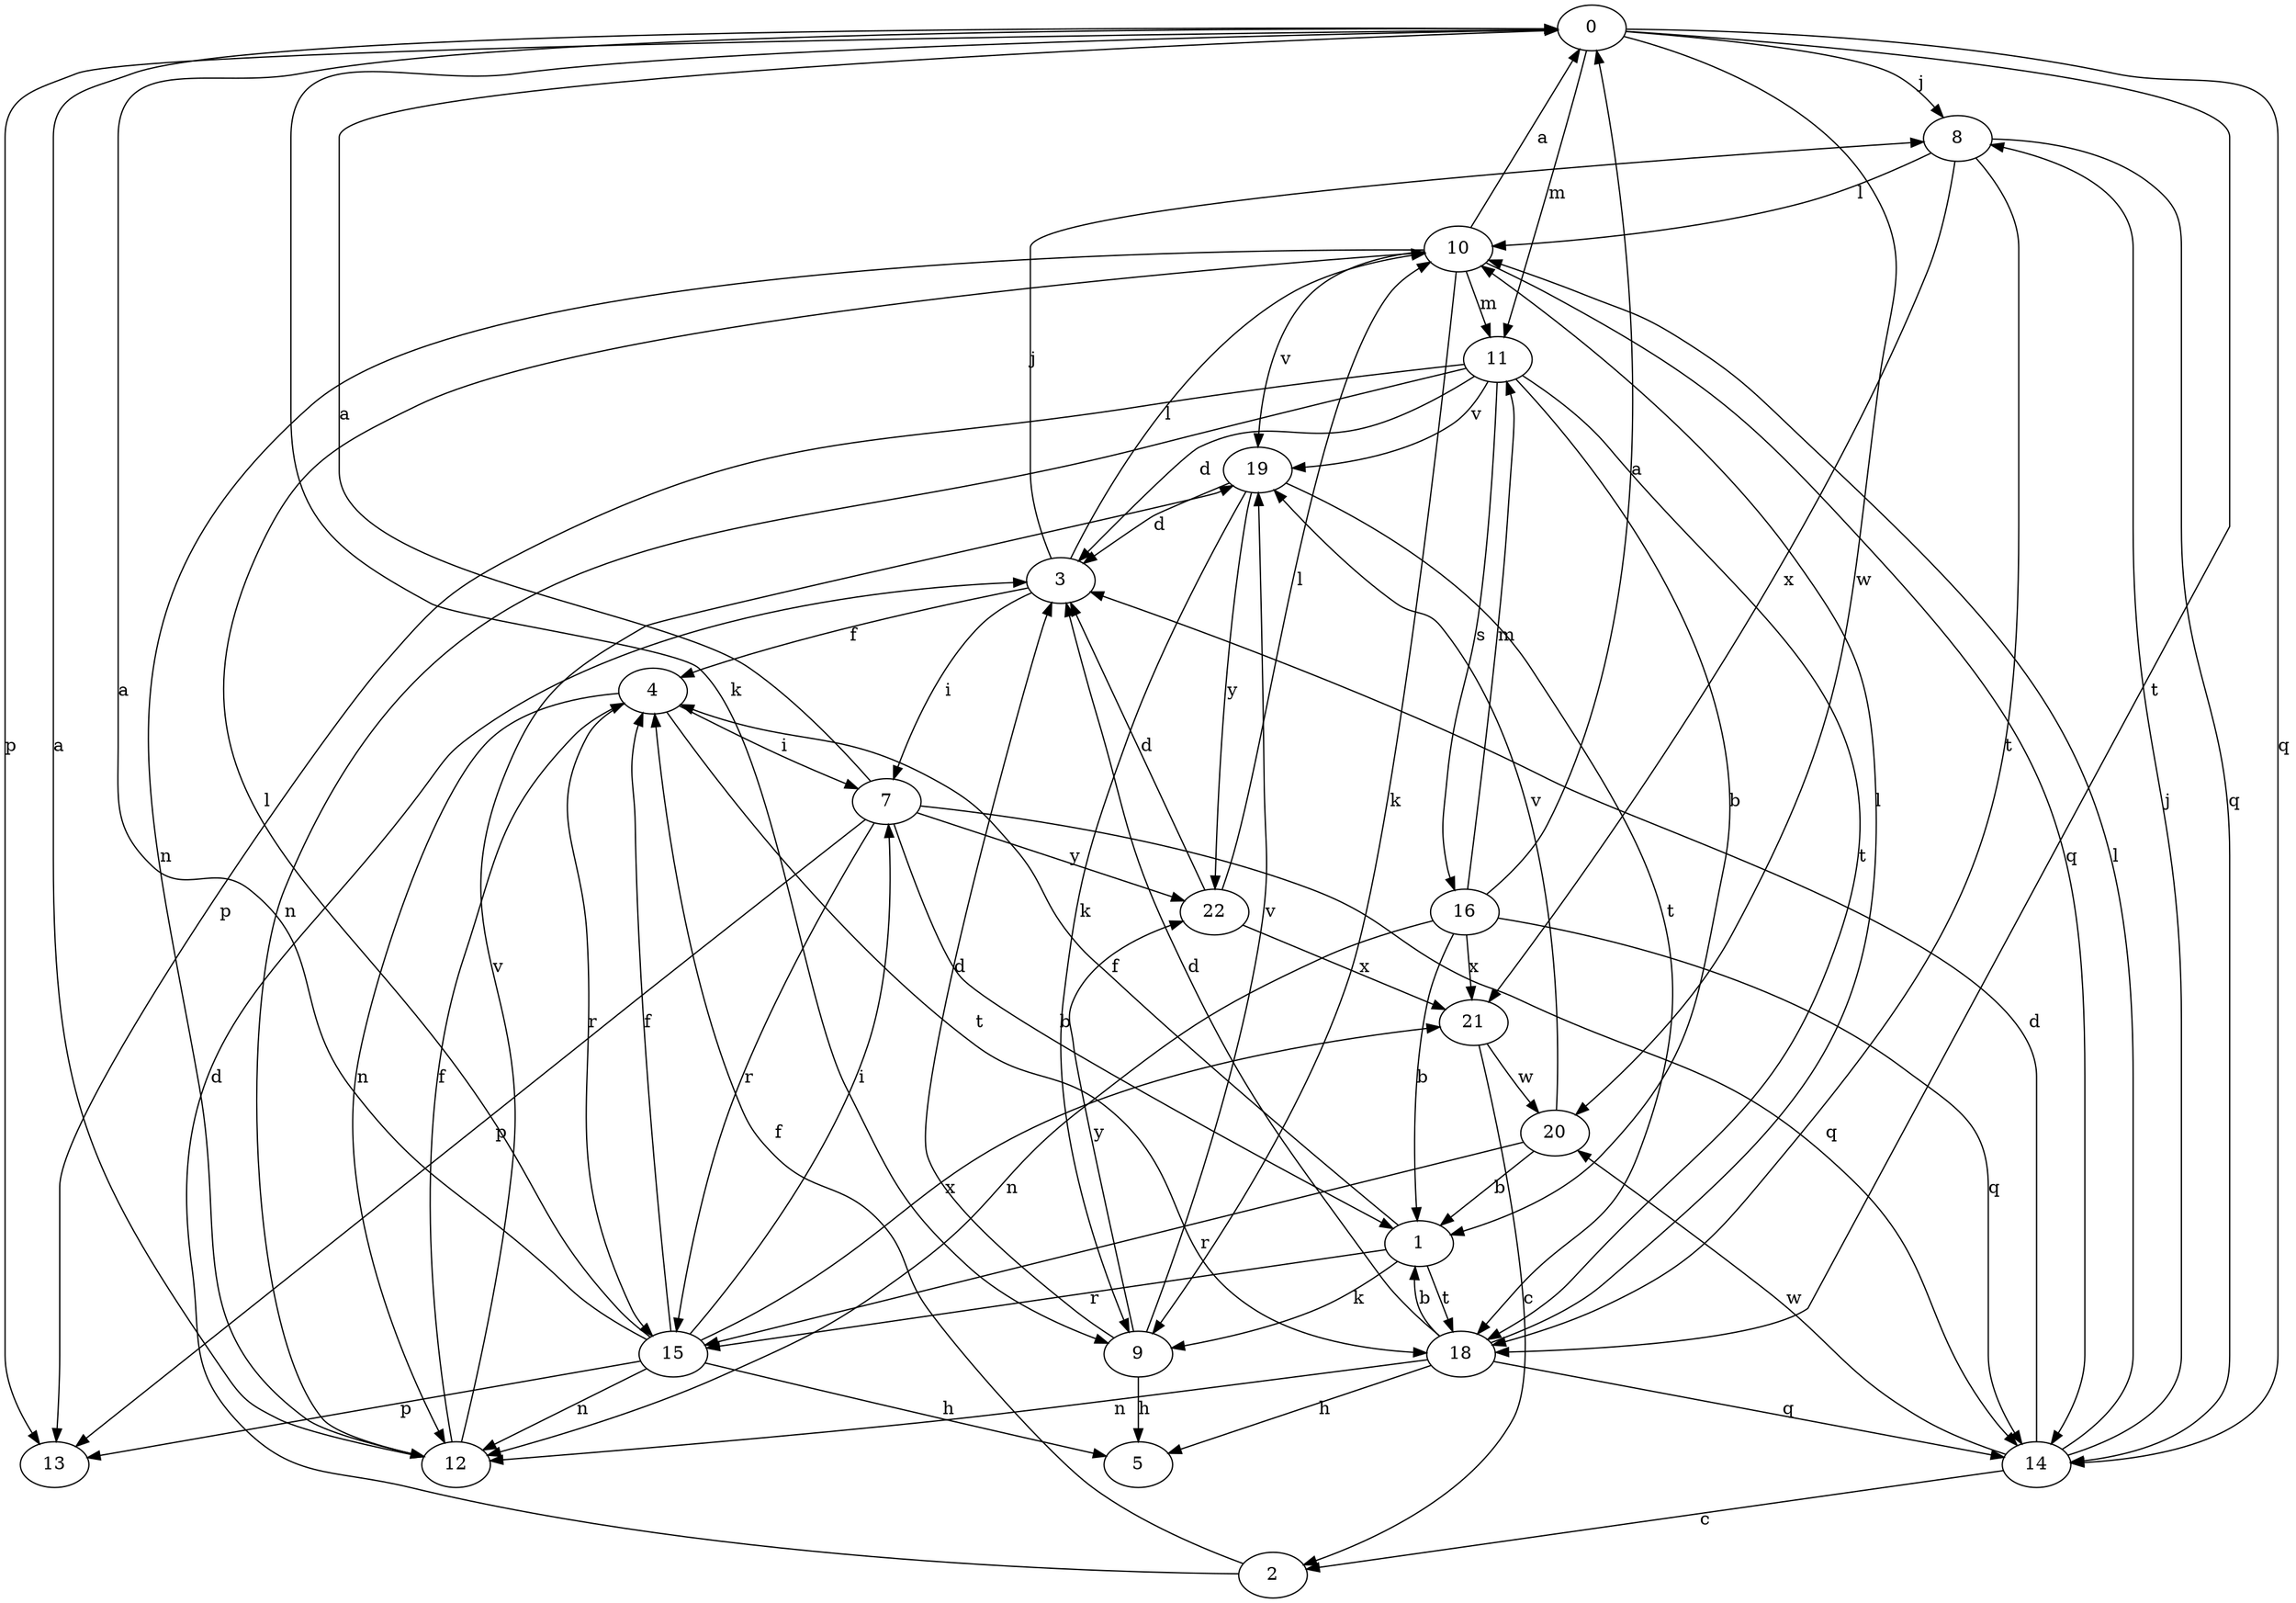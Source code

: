 strict digraph  {
0;
1;
2;
3;
4;
5;
7;
8;
9;
10;
11;
12;
13;
14;
15;
16;
18;
19;
20;
21;
22;
0 -> 8  [label=j];
0 -> 9  [label=k];
0 -> 11  [label=m];
0 -> 13  [label=p];
0 -> 14  [label=q];
0 -> 18  [label=t];
0 -> 20  [label=w];
1 -> 4  [label=f];
1 -> 9  [label=k];
1 -> 15  [label=r];
1 -> 18  [label=t];
2 -> 3  [label=d];
2 -> 4  [label=f];
3 -> 4  [label=f];
3 -> 7  [label=i];
3 -> 8  [label=j];
3 -> 10  [label=l];
4 -> 7  [label=i];
4 -> 12  [label=n];
4 -> 15  [label=r];
4 -> 18  [label=t];
7 -> 0  [label=a];
7 -> 1  [label=b];
7 -> 13  [label=p];
7 -> 14  [label=q];
7 -> 15  [label=r];
7 -> 22  [label=y];
8 -> 10  [label=l];
8 -> 14  [label=q];
8 -> 18  [label=t];
8 -> 21  [label=x];
9 -> 3  [label=d];
9 -> 5  [label=h];
9 -> 19  [label=v];
9 -> 22  [label=y];
10 -> 0  [label=a];
10 -> 9  [label=k];
10 -> 11  [label=m];
10 -> 12  [label=n];
10 -> 14  [label=q];
10 -> 19  [label=v];
11 -> 1  [label=b];
11 -> 3  [label=d];
11 -> 12  [label=n];
11 -> 13  [label=p];
11 -> 16  [label=s];
11 -> 18  [label=t];
11 -> 19  [label=v];
12 -> 0  [label=a];
12 -> 4  [label=f];
12 -> 19  [label=v];
14 -> 2  [label=c];
14 -> 3  [label=d];
14 -> 8  [label=j];
14 -> 10  [label=l];
14 -> 20  [label=w];
15 -> 0  [label=a];
15 -> 4  [label=f];
15 -> 5  [label=h];
15 -> 7  [label=i];
15 -> 10  [label=l];
15 -> 12  [label=n];
15 -> 13  [label=p];
15 -> 21  [label=x];
16 -> 0  [label=a];
16 -> 1  [label=b];
16 -> 11  [label=m];
16 -> 12  [label=n];
16 -> 14  [label=q];
16 -> 21  [label=x];
18 -> 1  [label=b];
18 -> 3  [label=d];
18 -> 5  [label=h];
18 -> 10  [label=l];
18 -> 12  [label=n];
18 -> 14  [label=q];
19 -> 3  [label=d];
19 -> 9  [label=k];
19 -> 18  [label=t];
19 -> 22  [label=y];
20 -> 1  [label=b];
20 -> 15  [label=r];
20 -> 19  [label=v];
21 -> 2  [label=c];
21 -> 20  [label=w];
22 -> 3  [label=d];
22 -> 10  [label=l];
22 -> 21  [label=x];
}
